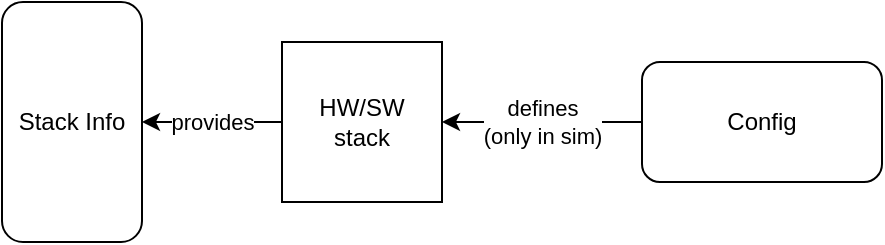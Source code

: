 <mxfile version="18.1.3" type="embed">
    <diagram id="Lh-l3bPOJCr5je4iq_PR" name="Page-1">
        <mxGraphModel dx="780" dy="790" grid="1" gridSize="10" guides="1" tooltips="1" connect="1" arrows="1" fold="1" page="1" pageScale="1" pageWidth="850" pageHeight="1100" math="0" shadow="0">
            <root>
                <mxCell id="0"/>
                <mxCell id="1" parent="0"/>
                <mxCell id="4" value="defines&lt;br&gt;(only in sim)" style="edgeStyle=none;html=1;exitX=0;exitY=0.5;exitDx=0;exitDy=0;entryX=1;entryY=0.5;entryDx=0;entryDy=0;" edge="1" parent="1" source="2" target="3">
                    <mxGeometry relative="1" as="geometry"/>
                </mxCell>
                <mxCell id="2" value="Config" style="rounded=1;whiteSpace=wrap;html=1;" vertex="1" parent="1">
                    <mxGeometry x="620" y="260" width="120" height="60" as="geometry"/>
                </mxCell>
                <mxCell id="6" value="provides" style="edgeStyle=none;html=1;exitX=0;exitY=0.5;exitDx=0;exitDy=0;entryX=1;entryY=0.5;entryDx=0;entryDy=0;" edge="1" parent="1" source="3" target="5">
                    <mxGeometry relative="1" as="geometry"/>
                </mxCell>
                <mxCell id="3" value="HW/SW&lt;br&gt;stack" style="whiteSpace=wrap;html=1;aspect=fixed;" vertex="1" parent="1">
                    <mxGeometry x="440" y="250" width="80" height="80" as="geometry"/>
                </mxCell>
                <mxCell id="5" value="Stack Info" style="rounded=1;whiteSpace=wrap;html=1;" vertex="1" parent="1">
                    <mxGeometry x="300" y="230" width="70" height="120" as="geometry"/>
                </mxCell>
            </root>
        </mxGraphModel>
    </diagram>
</mxfile>